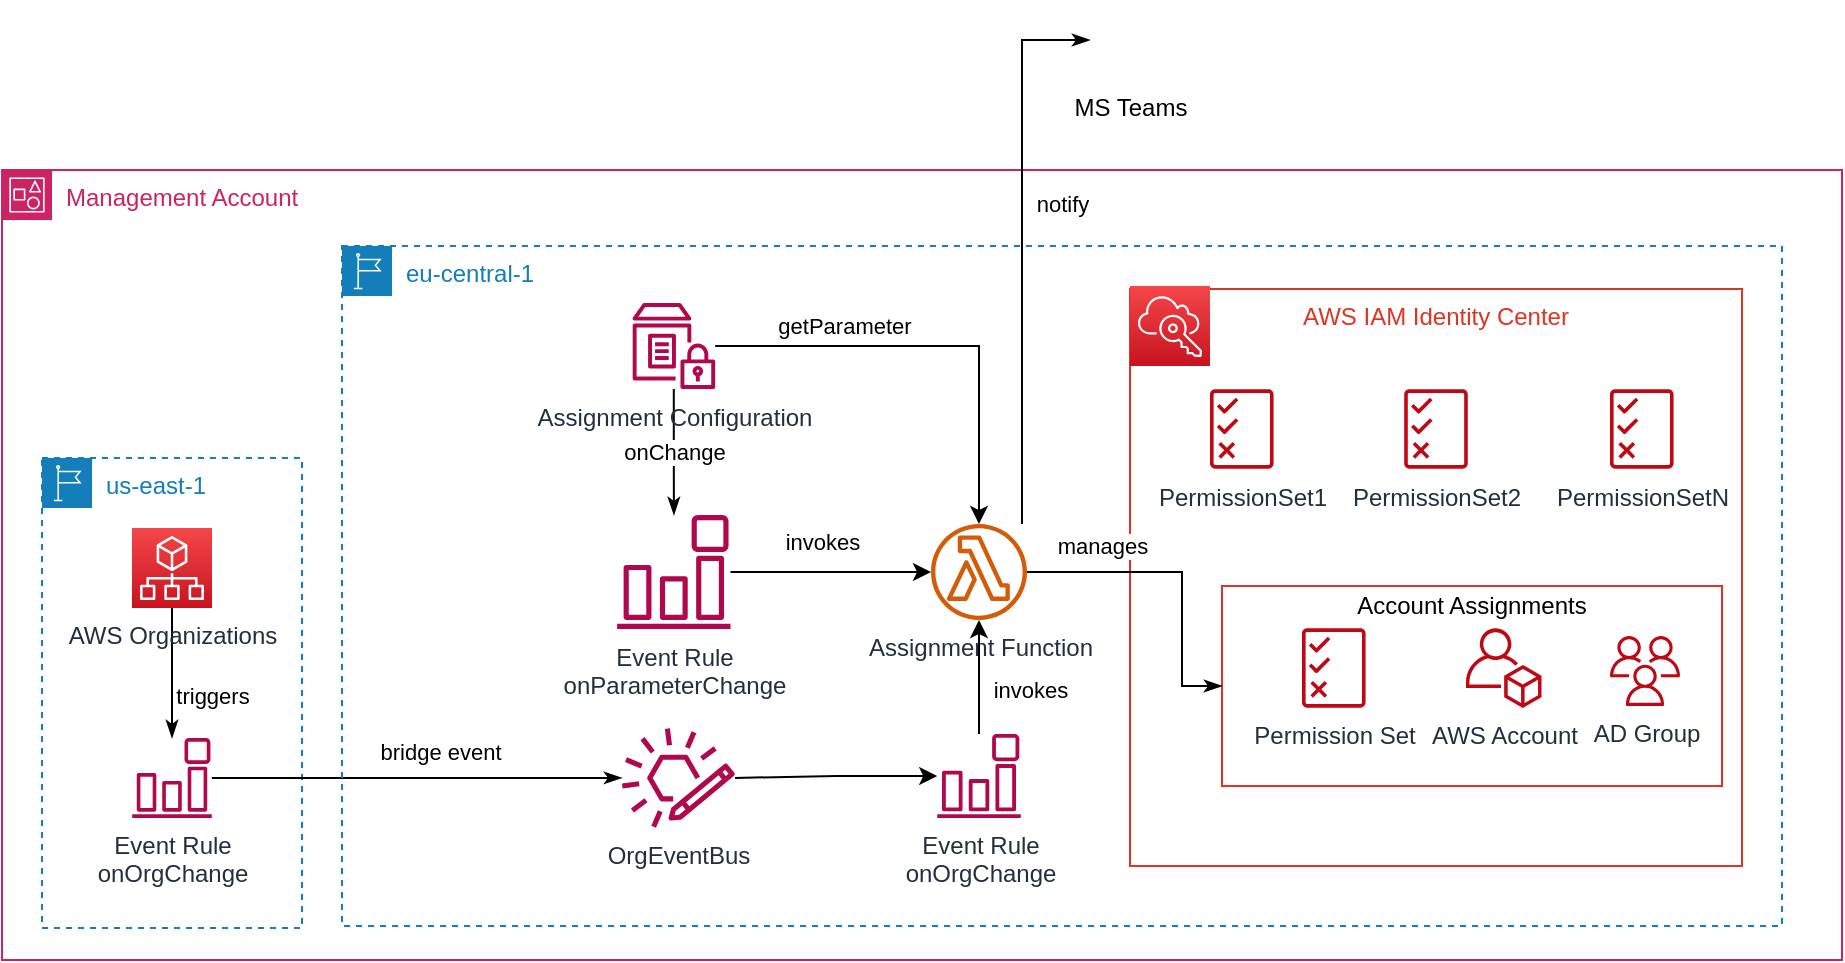 <mxfile version="20.3.0" type="google"><diagram id="aItFhvy9X9FtanSYdcDU" name="Seite-1"><mxGraphModel grid="1" page="1" gridSize="10" guides="1" tooltips="1" connect="1" arrows="1" fold="1" pageScale="1" pageWidth="827" pageHeight="1169" math="0" shadow="0"><root><mxCell id="0"/><mxCell id="1" parent="0"/><mxCell id="jES7IHer8W0nAjOgrkXf-3" value="Management Account" style="points=[[0,0],[0.25,0],[0.5,0],[0.75,0],[1,0],[1,0.25],[1,0.5],[1,0.75],[1,1],[0.75,1],[0.5,1],[0.25,1],[0,1],[0,0.75],[0,0.5],[0,0.25]];outlineConnect=0;gradientColor=none;html=1;whiteSpace=wrap;fontSize=12;fontStyle=0;container=1;pointerEvents=0;collapsible=0;recursiveResize=0;shape=mxgraph.aws4.group;grIcon=mxgraph.aws4.group_account;strokeColor=#CD2264;fillColor=none;verticalAlign=top;align=left;spacingLeft=30;fontColor=#CD2264;dashed=0;" vertex="1" parent="1"><mxGeometry x="-150" y="115" width="920" height="395" as="geometry"/></mxCell><mxCell id="jES7IHer8W0nAjOgrkXf-20" value="Assignment Function" style="sketch=0;outlineConnect=0;fontColor=#232F3E;gradientColor=none;fillColor=#D45B07;strokeColor=none;dashed=0;verticalLabelPosition=bottom;verticalAlign=top;align=center;html=1;fontSize=12;fontStyle=0;aspect=fixed;pointerEvents=1;shape=mxgraph.aws4.lambda_function;" vertex="1" parent="jES7IHer8W0nAjOgrkXf-3"><mxGeometry x="464.5" y="177" width="48" height="48" as="geometry"/></mxCell><mxCell id="jES7IHer8W0nAjOgrkXf-41" value="OrgEventBus" style="sketch=0;outlineConnect=0;fontColor=#232F3E;gradientColor=none;fillColor=#B0084D;strokeColor=none;dashed=0;verticalLabelPosition=bottom;verticalAlign=top;align=center;html=1;fontSize=12;fontStyle=0;aspect=fixed;pointerEvents=1;shape=mxgraph.aws4.eventbridge_custom_event_bus_resource;" vertex="1" parent="jES7IHer8W0nAjOgrkXf-3"><mxGeometry x="310.0" y="279" width="56.52" height="50" as="geometry"/></mxCell><mxCell id="jES7IHer8W0nAjOgrkXf-44" value="us-east-1" style="points=[[0,0],[0.25,0],[0.5,0],[0.75,0],[1,0],[1,0.25],[1,0.5],[1,0.75],[1,1],[0.75,1],[0.5,1],[0.25,1],[0,1],[0,0.75],[0,0.5],[0,0.25]];outlineConnect=0;gradientColor=none;html=1;whiteSpace=wrap;fontSize=12;fontStyle=0;container=1;pointerEvents=0;collapsible=0;recursiveResize=0;shape=mxgraph.aws4.group;grIcon=mxgraph.aws4.group_region;strokeColor=#147EBA;fillColor=none;verticalAlign=top;align=left;spacingLeft=30;fontColor=#147EBA;dashed=1;" vertex="1" parent="jES7IHer8W0nAjOgrkXf-3"><mxGeometry x="20" y="144" width="130" height="235" as="geometry"/></mxCell><mxCell id="jES7IHer8W0nAjOgrkXf-49" style="edgeStyle=orthogonalEdgeStyle;rounded=0;orthogonalLoop=1;jettySize=auto;html=1;startArrow=none;startFill=0;endArrow=classicThin;endFill=1;" edge="1" parent="jES7IHer8W0nAjOgrkXf-44" source="jES7IHer8W0nAjOgrkXf-45" target="jES7IHer8W0nAjOgrkXf-46"><mxGeometry relative="1" as="geometry"/></mxCell><mxCell id="jES7IHer8W0nAjOgrkXf-50" value="triggers" style="edgeLabel;html=1;align=center;verticalAlign=middle;resizable=0;points=[];" connectable="0" vertex="1" parent="jES7IHer8W0nAjOgrkXf-49"><mxGeometry x="0.383" y="2" relative="1" as="geometry"><mxPoint x="18" y="-1" as="offset"/></mxGeometry></mxCell><mxCell id="jES7IHer8W0nAjOgrkXf-45" value="AWS Organizations" style="sketch=0;points=[[0,0,0],[0.25,0,0],[0.5,0,0],[0.75,0,0],[1,0,0],[0,1,0],[0.25,1,0],[0.5,1,0],[0.75,1,0],[1,1,0],[0,0.25,0],[0,0.5,0],[0,0.75,0],[1,0.25,0],[1,0.5,0],[1,0.75,0]];outlineConnect=0;fontColor=#232F3E;gradientColor=#F54749;gradientDirection=north;fillColor=#C7131F;strokeColor=#ffffff;dashed=0;verticalLabelPosition=bottom;verticalAlign=top;align=center;html=1;fontSize=12;fontStyle=0;aspect=fixed;shape=mxgraph.aws4.resourceIcon;resIcon=mxgraph.aws4.organizations;" vertex="1" parent="jES7IHer8W0nAjOgrkXf-44"><mxGeometry x="45" y="35" width="40" height="40" as="geometry"/></mxCell><mxCell id="jES7IHer8W0nAjOgrkXf-46" value="Event Rule&lt;br&gt;onOrgChange" style="sketch=0;outlineConnect=0;fontColor=#232F3E;gradientColor=none;fillColor=#B0084D;strokeColor=none;dashed=0;verticalLabelPosition=bottom;verticalAlign=top;align=center;html=1;fontSize=12;fontStyle=0;aspect=fixed;pointerEvents=1;shape=mxgraph.aws4.event_event_based;" vertex="1" parent="jES7IHer8W0nAjOgrkXf-44"><mxGeometry x="45" y="140" width="40" height="40" as="geometry"/></mxCell><mxCell id="jES7IHer8W0nAjOgrkXf-47" style="edgeStyle=orthogonalEdgeStyle;rounded=0;orthogonalLoop=1;jettySize=auto;html=1;startArrow=none;startFill=0;endArrow=classicThin;endFill=1;" edge="1" parent="jES7IHer8W0nAjOgrkXf-3" source="jES7IHer8W0nAjOgrkXf-46" target="jES7IHer8W0nAjOgrkXf-41"><mxGeometry relative="1" as="geometry"/></mxCell><mxCell id="jES7IHer8W0nAjOgrkXf-48" value="bridge event" style="edgeLabel;html=1;align=center;verticalAlign=middle;resizable=0;points=[];" connectable="0" vertex="1" parent="jES7IHer8W0nAjOgrkXf-47"><mxGeometry x="-0.235" y="1" relative="1" as="geometry"><mxPoint x="35" y="-12" as="offset"/></mxGeometry></mxCell><mxCell id="jES7IHer8W0nAjOgrkXf-4" value="AWS IAM Identity Center" style="fillColor=none;strokeColor=#DD3522;verticalAlign=top;fontStyle=0;fontColor=#DD3522;" vertex="1" parent="1"><mxGeometry x="414" y="174.5" width="306" height="288.5" as="geometry"/></mxCell><mxCell id="jES7IHer8W0nAjOgrkXf-5" value="PermissionSet1" style="sketch=0;outlineConnect=0;fontColor=#232F3E;gradientColor=none;fillColor=#BF0816;strokeColor=none;dashed=0;verticalLabelPosition=bottom;verticalAlign=top;align=center;html=1;fontSize=12;fontStyle=0;aspect=fixed;pointerEvents=1;shape=mxgraph.aws4.permissions;" vertex="1" parent="1"><mxGeometry x="454" y="224.5" width="31.79" height="40" as="geometry"/></mxCell><mxCell id="jES7IHer8W0nAjOgrkXf-6" value="PermissionSet2" style="sketch=0;outlineConnect=0;fontColor=#232F3E;gradientColor=none;fillColor=#BF0816;strokeColor=none;dashed=0;verticalLabelPosition=bottom;verticalAlign=top;align=center;html=1;fontSize=12;fontStyle=0;aspect=fixed;pointerEvents=1;shape=mxgraph.aws4.permissions;" vertex="1" parent="1"><mxGeometry x="551.1" y="224.5" width="31.79" height="40" as="geometry"/></mxCell><mxCell id="jES7IHer8W0nAjOgrkXf-18" value="PermissionSetN" style="sketch=0;outlineConnect=0;fontColor=#232F3E;gradientColor=none;fillColor=#BF0816;strokeColor=none;dashed=0;verticalLabelPosition=bottom;verticalAlign=top;align=center;html=1;fontSize=12;fontStyle=0;aspect=fixed;pointerEvents=1;shape=mxgraph.aws4.permissions;" vertex="1" parent="1"><mxGeometry x="654" y="224.5" width="31.79" height="40" as="geometry"/></mxCell><mxCell id="jES7IHer8W0nAjOgrkXf-1" value="" style="sketch=0;points=[[0,0,0],[0.25,0,0],[0.5,0,0],[0.75,0,0],[1,0,0],[0,1,0],[0.25,1,0],[0.5,1,0],[0.75,1,0],[1,1,0],[0,0.25,0],[0,0.5,0],[0,0.75,0],[1,0.25,0],[1,0.5,0],[1,0.75,0]];outlineConnect=0;fontColor=#232F3E;gradientColor=#F54749;gradientDirection=north;fillColor=#C7131F;strokeColor=#ffffff;dashed=0;verticalLabelPosition=bottom;verticalAlign=top;align=center;html=1;fontSize=12;fontStyle=0;aspect=fixed;shape=mxgraph.aws4.resourceIcon;resIcon=mxgraph.aws4.single_sign_on;" vertex="1" parent="1"><mxGeometry x="414" y="173" width="40" height="40" as="geometry"/></mxCell><mxCell id="jES7IHer8W0nAjOgrkXf-37" value="eu-central-1" style="points=[[0,0],[0.25,0],[0.5,0],[0.75,0],[1,0],[1,0.25],[1,0.5],[1,0.75],[1,1],[0.75,1],[0.5,1],[0.25,1],[0,1],[0,0.75],[0,0.5],[0,0.25]];outlineConnect=0;gradientColor=none;html=1;whiteSpace=wrap;fontSize=12;fontStyle=0;container=0;pointerEvents=0;collapsible=0;recursiveResize=0;shape=mxgraph.aws4.group;grIcon=mxgraph.aws4.group_region;strokeColor=#147EBA;fillColor=none;verticalAlign=top;align=left;spacingLeft=30;fontColor=#147EBA;dashed=1;" vertex="1" parent="1"><mxGeometry x="20" y="153" width="720" height="340" as="geometry"/></mxCell><mxCell id="jES7IHer8W0nAjOgrkXf-23" style="edgeStyle=orthogonalEdgeStyle;rounded=0;orthogonalLoop=1;jettySize=auto;html=1;" edge="1" parent="1" source="jES7IHer8W0nAjOgrkXf-21" target="jES7IHer8W0nAjOgrkXf-20"><mxGeometry relative="1" as="geometry"/></mxCell><mxCell id="jES7IHer8W0nAjOgrkXf-26" value="getParameter" style="edgeLabel;html=1;align=center;verticalAlign=middle;resizable=0;points=[];" connectable="0" vertex="1" parent="jES7IHer8W0nAjOgrkXf-23"><mxGeometry x="0.312" y="1" relative="1" as="geometry"><mxPoint x="-69" y="-23" as="offset"/></mxGeometry></mxCell><mxCell id="jES7IHer8W0nAjOgrkXf-28" style="edgeStyle=orthogonalEdgeStyle;rounded=0;orthogonalLoop=1;jettySize=auto;html=1;" edge="1" parent="1" source="jES7IHer8W0nAjOgrkXf-27" target="jES7IHer8W0nAjOgrkXf-20"><mxGeometry relative="1" as="geometry"/></mxCell><mxCell id="jES7IHer8W0nAjOgrkXf-38" value="invokes" style="edgeLabel;html=1;align=center;verticalAlign=middle;resizable=0;points=[];" connectable="0" vertex="1" parent="jES7IHer8W0nAjOgrkXf-28"><mxGeometry x="-0.039" y="2" relative="1" as="geometry"><mxPoint x="-2" y="-13" as="offset"/></mxGeometry></mxCell><mxCell id="jES7IHer8W0nAjOgrkXf-39" style="edgeStyle=orthogonalEdgeStyle;rounded=0;orthogonalLoop=1;jettySize=auto;html=1;" edge="1" parent="1" source="jES7IHer8W0nAjOgrkXf-36" target="jES7IHer8W0nAjOgrkXf-20"><mxGeometry relative="1" as="geometry"/></mxCell><mxCell id="jES7IHer8W0nAjOgrkXf-40" value="invokes" style="edgeLabel;html=1;align=center;verticalAlign=middle;resizable=0;points=[];" connectable="0" vertex="1" parent="jES7IHer8W0nAjOgrkXf-39"><mxGeometry x="-0.152" relative="1" as="geometry"><mxPoint x="25" y="2" as="offset"/></mxGeometry></mxCell><mxCell id="jES7IHer8W0nAjOgrkXf-43" style="edgeStyle=orthogonalEdgeStyle;rounded=0;orthogonalLoop=1;jettySize=auto;html=1;startArrow=classic;startFill=1;endArrow=none;endFill=0;" edge="1" parent="1" source="jES7IHer8W0nAjOgrkXf-36" target="jES7IHer8W0nAjOgrkXf-41"><mxGeometry relative="1" as="geometry"/></mxCell><mxCell id="jES7IHer8W0nAjOgrkXf-53" value="onChange" style="edgeStyle=orthogonalEdgeStyle;rounded=0;orthogonalLoop=1;jettySize=auto;html=1;startArrow=none;startFill=0;endArrow=classicThin;endFill=1;" edge="1" parent="1" source="jES7IHer8W0nAjOgrkXf-21" target="jES7IHer8W0nAjOgrkXf-27"><mxGeometry relative="1" as="geometry"/></mxCell><mxCell id="jES7IHer8W0nAjOgrkXf-27" value="Event Rule&lt;br&gt;onParameterChange" style="sketch=0;outlineConnect=0;fontColor=#232F3E;gradientColor=none;fillColor=#B0084D;strokeColor=none;dashed=0;verticalLabelPosition=bottom;verticalAlign=top;align=center;html=1;fontSize=12;fontStyle=0;aspect=fixed;pointerEvents=1;shape=mxgraph.aws4.event_event_based;" vertex="1" parent="1"><mxGeometry x="157.4" y="287.5" width="57" height="57" as="geometry"/></mxCell><mxCell id="jES7IHer8W0nAjOgrkXf-36" value="Event Rule&lt;br&gt;onOrgChange" style="sketch=0;outlineConnect=0;fontColor=#232F3E;gradientColor=none;fillColor=#B0084D;strokeColor=none;dashed=0;verticalLabelPosition=bottom;verticalAlign=top;align=center;html=1;fontSize=12;fontStyle=0;aspect=fixed;pointerEvents=1;shape=mxgraph.aws4.event_event_based;" vertex="1" parent="1"><mxGeometry x="317.5" y="397" width="42" height="42" as="geometry"/></mxCell><mxCell id="jES7IHer8W0nAjOgrkXf-21" value="Assignment Configuration" style="sketch=0;outlineConnect=0;fontColor=#232F3E;gradientColor=none;fillColor=#B0084D;strokeColor=none;dashed=0;verticalLabelPosition=bottom;verticalAlign=top;align=center;html=1;fontSize=12;fontStyle=0;aspect=fixed;pointerEvents=1;shape=mxgraph.aws4.parameter_store;" vertex="1" parent="1"><mxGeometry x="165.23" y="181.5" width="41.35" height="43" as="geometry"/></mxCell><mxCell id="jES7IHer8W0nAjOgrkXf-54" value="" style="fillColor=none;strokeColor=#DD3522;verticalAlign=top;fontStyle=0;fontColor=#DD3522;" vertex="1" parent="1"><mxGeometry x="460" y="323" width="250" height="100" as="geometry"/></mxCell><mxCell id="jES7IHer8W0nAjOgrkXf-55" value="Permission Set" style="sketch=0;outlineConnect=0;fontColor=#232F3E;gradientColor=none;fillColor=#BF0816;strokeColor=none;dashed=0;verticalLabelPosition=bottom;verticalAlign=top;align=center;html=1;fontSize=12;fontStyle=0;aspect=fixed;pointerEvents=1;shape=mxgraph.aws4.permissions;" vertex="1" parent="1"><mxGeometry x="500" y="344" width="31.79" height="40" as="geometry"/></mxCell><mxCell id="jES7IHer8W0nAjOgrkXf-56" value="AWS Account" style="sketch=0;outlineConnect=0;fontColor=#232F3E;gradientColor=none;fillColor=#BF0816;strokeColor=none;dashed=0;verticalLabelPosition=bottom;verticalAlign=top;align=center;html=1;fontSize=12;fontStyle=0;aspect=fixed;pointerEvents=1;shape=mxgraph.aws4.organizations_account;" vertex="1" parent="1"><mxGeometry x="581.89" y="344" width="37.95" height="40" as="geometry"/></mxCell><mxCell id="jES7IHer8W0nAjOgrkXf-57" value="AD Group" style="sketch=0;outlineConnect=0;fontColor=#232F3E;gradientColor=none;fillColor=#BF0816;strokeColor=none;dashed=0;verticalLabelPosition=bottom;verticalAlign=top;align=center;html=1;fontSize=12;fontStyle=0;aspect=fixed;pointerEvents=1;shape=mxgraph.aws4.users;" vertex="1" parent="1"><mxGeometry x="654" y="348" width="35" height="35" as="geometry"/></mxCell><mxCell id="jES7IHer8W0nAjOgrkXf-58" value="Account Assignments" style="text;html=1;strokeColor=none;fillColor=none;align=center;verticalAlign=middle;whiteSpace=wrap;rounded=0;" vertex="1" parent="1"><mxGeometry x="525" y="318" width="120" height="30" as="geometry"/></mxCell><mxCell id="jES7IHer8W0nAjOgrkXf-59" style="edgeStyle=orthogonalEdgeStyle;rounded=0;orthogonalLoop=1;jettySize=auto;html=1;entryX=0;entryY=0.5;entryDx=0;entryDy=0;startArrow=none;startFill=0;endArrow=classicThin;endFill=1;" edge="1" parent="1" source="jES7IHer8W0nAjOgrkXf-20" target="jES7IHer8W0nAjOgrkXf-54"><mxGeometry relative="1" as="geometry"><Array as="points"><mxPoint x="440" y="316"/><mxPoint x="440" y="373"/></Array></mxGeometry></mxCell><mxCell id="jES7IHer8W0nAjOgrkXf-60" value="manages" style="edgeLabel;html=1;align=center;verticalAlign=middle;resizable=0;points=[];" connectable="0" vertex="1" parent="jES7IHer8W0nAjOgrkXf-59"><mxGeometry x="-0.68" y="1" relative="1" as="geometry"><mxPoint x="13" y="-12" as="offset"/></mxGeometry></mxCell><mxCell id="jES7IHer8W0nAjOgrkXf-65" value="MS Teams" style="shape=image;html=1;verticalAlign=top;verticalLabelPosition=bottom;labelBackgroundColor=#ffffff;imageAspect=0;aspect=fixed;image=https://cdn0.iconfinder.com/data/icons/logos-microsoft-office-365/128/Microsoft_Office-10-128.png;strokeColor=#BF0816;" vertex="1" parent="1"><mxGeometry x="394" y="30" width="40" height="40" as="geometry"/></mxCell><mxCell id="jES7IHer8W0nAjOgrkXf-66" style="edgeStyle=orthogonalEdgeStyle;rounded=0;orthogonalLoop=1;jettySize=auto;html=1;entryX=0;entryY=0.5;entryDx=0;entryDy=0;startArrow=none;startFill=0;endArrow=classicThin;endFill=1;" edge="1" parent="1" source="jES7IHer8W0nAjOgrkXf-20" target="jES7IHer8W0nAjOgrkXf-65"><mxGeometry relative="1" as="geometry"><Array as="points"><mxPoint x="360" y="50"/></Array></mxGeometry></mxCell><mxCell id="jES7IHer8W0nAjOgrkXf-67" value="notify" style="edgeLabel;html=1;align=center;verticalAlign=middle;resizable=0;points=[];" connectable="0" vertex="1" parent="jES7IHer8W0nAjOgrkXf-66"><mxGeometry x="0.159" y="-3" relative="1" as="geometry"><mxPoint x="17" as="offset"/></mxGeometry></mxCell></root></mxGraphModel></diagram></mxfile>